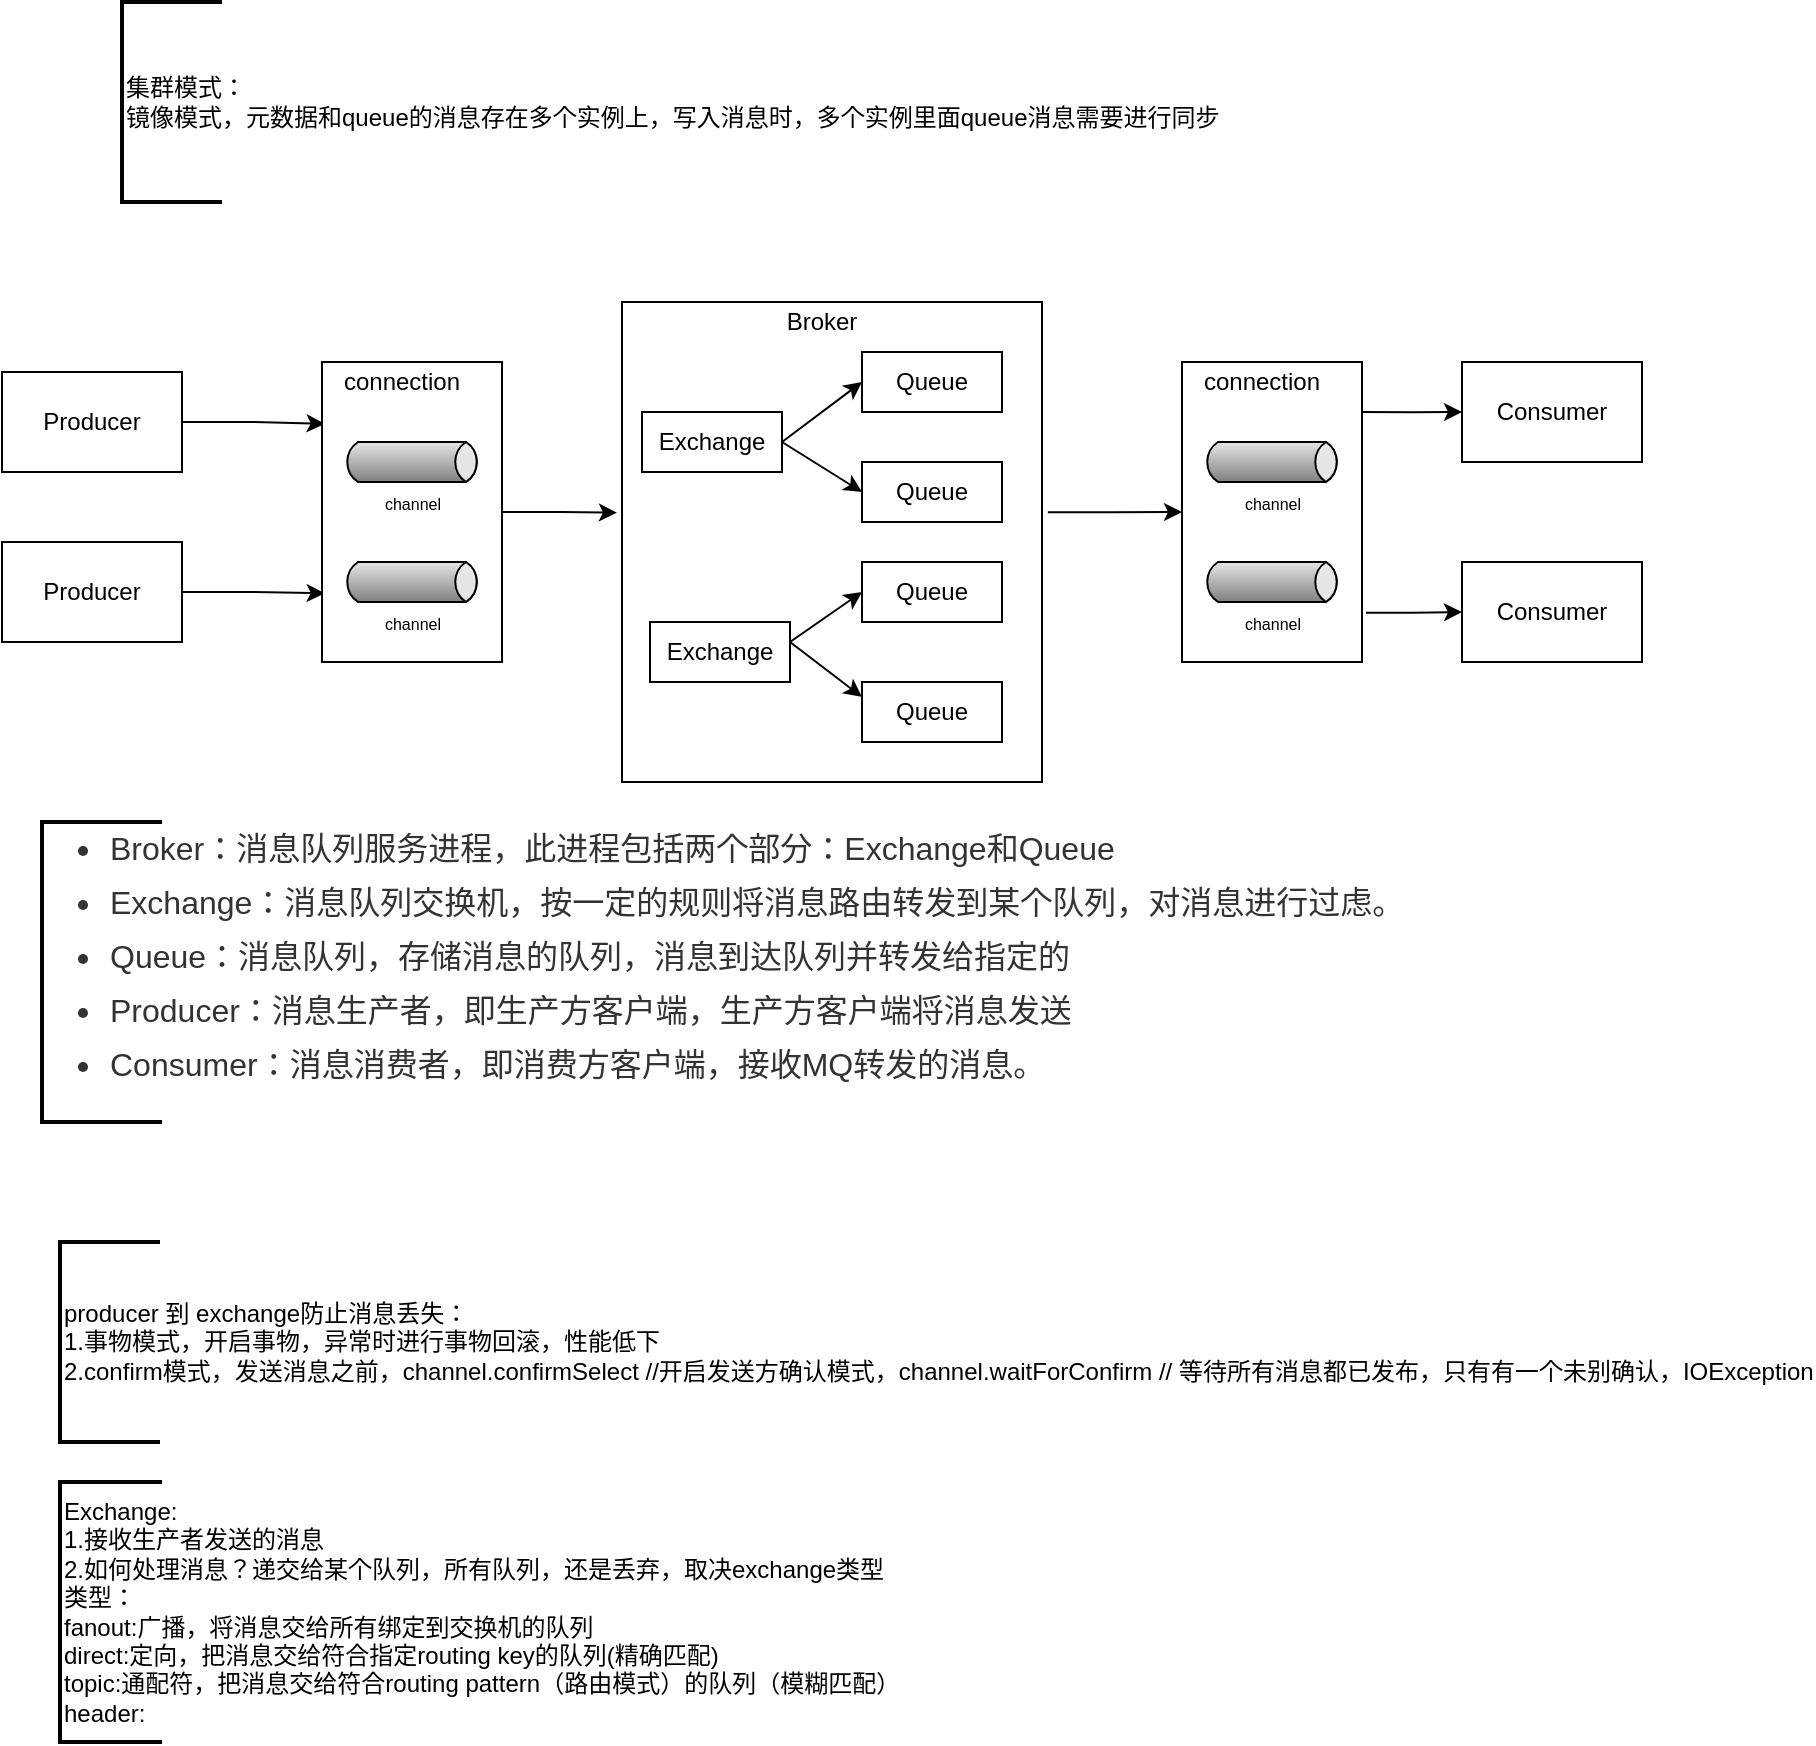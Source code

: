 <mxfile version="14.1.8" type="github">
  <diagram id="YkF_xr2YK-9CTUuaJ1Um" name="Page-1">
    <mxGraphModel dx="920" dy="552" grid="1" gridSize="10" guides="1" tooltips="1" connect="1" arrows="1" fold="1" page="1" pageScale="1" pageWidth="827" pageHeight="1169" math="0" shadow="0">
      <root>
        <mxCell id="0" />
        <mxCell id="1" parent="0" />
        <mxCell id="eu5U1hnf9LweZi0uD29D-2" value="集群模式：&lt;br&gt;镜像模式，元数据和queue的消息存在多个实例上，写入消息时，多个实例里面queue消息需要进行同步" style="strokeWidth=2;html=1;shape=mxgraph.flowchart.annotation_1;align=left;pointerEvents=1;" vertex="1" parent="1">
          <mxGeometry x="80" y="230" width="50" height="100" as="geometry" />
        </mxCell>
        <mxCell id="eu5U1hnf9LweZi0uD29D-32" style="edgeStyle=orthogonalEdgeStyle;rounded=0;orthogonalLoop=1;jettySize=auto;html=1;entryX=0.015;entryY=0.206;entryDx=0;entryDy=0;entryPerimeter=0;" edge="1" parent="1" source="eu5U1hnf9LweZi0uD29D-5" target="eu5U1hnf9LweZi0uD29D-9">
          <mxGeometry relative="1" as="geometry" />
        </mxCell>
        <mxCell id="eu5U1hnf9LweZi0uD29D-5" value="Producer" style="rounded=0;whiteSpace=wrap;html=1;" vertex="1" parent="1">
          <mxGeometry x="20" y="415" width="90" height="50" as="geometry" />
        </mxCell>
        <mxCell id="eu5U1hnf9LweZi0uD29D-33" style="edgeStyle=orthogonalEdgeStyle;rounded=0;orthogonalLoop=1;jettySize=auto;html=1;entryX=0.015;entryY=0.771;entryDx=0;entryDy=0;entryPerimeter=0;" edge="1" parent="1" source="eu5U1hnf9LweZi0uD29D-6" target="eu5U1hnf9LweZi0uD29D-9">
          <mxGeometry relative="1" as="geometry" />
        </mxCell>
        <mxCell id="eu5U1hnf9LweZi0uD29D-6" value="Producer" style="rounded=0;whiteSpace=wrap;html=1;" vertex="1" parent="1">
          <mxGeometry x="20" y="500" width="90" height="50" as="geometry" />
        </mxCell>
        <mxCell id="eu5U1hnf9LweZi0uD29D-34" value="" style="edgeStyle=orthogonalEdgeStyle;rounded=0;orthogonalLoop=1;jettySize=auto;html=1;entryX=-0.012;entryY=0.439;entryDx=0;entryDy=0;entryPerimeter=0;" edge="1" parent="1" source="eu5U1hnf9LweZi0uD29D-9" target="eu5U1hnf9LweZi0uD29D-14">
          <mxGeometry relative="1" as="geometry">
            <mxPoint x="320" y="485" as="targetPoint" />
          </mxGeometry>
        </mxCell>
        <mxCell id="eu5U1hnf9LweZi0uD29D-9" value="" style="rounded=0;whiteSpace=wrap;html=1;" vertex="1" parent="1">
          <mxGeometry x="180" y="410" width="90" height="150" as="geometry" />
        </mxCell>
        <mxCell id="eu5U1hnf9LweZi0uD29D-11" value="channel" style="strokeWidth=1;outlineConnect=0;dashed=0;align=center;html=1;fontSize=8;shape=mxgraph.eip.messageChannel;verticalLabelPosition=bottom;labelBackgroundColor=#ffffff;verticalAlign=top;" vertex="1" parent="1">
          <mxGeometry x="190" y="450" width="70" height="20" as="geometry" />
        </mxCell>
        <mxCell id="eu5U1hnf9LweZi0uD29D-13" value="channel" style="strokeWidth=1;outlineConnect=0;dashed=0;align=center;html=1;fontSize=8;shape=mxgraph.eip.messageChannel;verticalLabelPosition=bottom;labelBackgroundColor=#ffffff;verticalAlign=top;" vertex="1" parent="1">
          <mxGeometry x="190" y="510" width="70" height="20" as="geometry" />
        </mxCell>
        <mxCell id="eu5U1hnf9LweZi0uD29D-40" style="edgeStyle=orthogonalEdgeStyle;rounded=0;orthogonalLoop=1;jettySize=auto;html=1;exitX=1.014;exitY=0.438;exitDx=0;exitDy=0;exitPerimeter=0;" edge="1" parent="1" source="eu5U1hnf9LweZi0uD29D-14" target="eu5U1hnf9LweZi0uD29D-26">
          <mxGeometry relative="1" as="geometry" />
        </mxCell>
        <mxCell id="eu5U1hnf9LweZi0uD29D-14" value="" style="rounded=0;whiteSpace=wrap;html=1;" vertex="1" parent="1">
          <mxGeometry x="330" y="380" width="210" height="240" as="geometry" />
        </mxCell>
        <mxCell id="eu5U1hnf9LweZi0uD29D-16" value="Broker&lt;br&gt;" style="text;html=1;strokeColor=none;fillColor=none;align=center;verticalAlign=middle;whiteSpace=wrap;rounded=0;" vertex="1" parent="1">
          <mxGeometry x="410" y="380" width="40" height="20" as="geometry" />
        </mxCell>
        <mxCell id="eu5U1hnf9LweZi0uD29D-17" value="Exchange" style="rounded=0;whiteSpace=wrap;html=1;" vertex="1" parent="1">
          <mxGeometry x="340" y="435" width="70" height="30" as="geometry" />
        </mxCell>
        <mxCell id="eu5U1hnf9LweZi0uD29D-18" value="Exchange" style="rounded=0;whiteSpace=wrap;html=1;" vertex="1" parent="1">
          <mxGeometry x="344" y="540" width="70" height="30" as="geometry" />
        </mxCell>
        <mxCell id="eu5U1hnf9LweZi0uD29D-19" value="Queue" style="rounded=0;whiteSpace=wrap;html=1;" vertex="1" parent="1">
          <mxGeometry x="450" y="405" width="70" height="30" as="geometry" />
        </mxCell>
        <mxCell id="eu5U1hnf9LweZi0uD29D-20" value="Queue" style="rounded=0;whiteSpace=wrap;html=1;" vertex="1" parent="1">
          <mxGeometry x="450" y="460" width="70" height="30" as="geometry" />
        </mxCell>
        <mxCell id="eu5U1hnf9LweZi0uD29D-21" value="Queue" style="rounded=0;whiteSpace=wrap;html=1;" vertex="1" parent="1">
          <mxGeometry x="450" y="510" width="70" height="30" as="geometry" />
        </mxCell>
        <mxCell id="eu5U1hnf9LweZi0uD29D-22" value="Queue" style="rounded=0;whiteSpace=wrap;html=1;" vertex="1" parent="1">
          <mxGeometry x="450" y="570" width="70" height="30" as="geometry" />
        </mxCell>
        <mxCell id="eu5U1hnf9LweZi0uD29D-23" value="connection" style="text;html=1;strokeColor=none;fillColor=none;align=center;verticalAlign=middle;whiteSpace=wrap;rounded=0;" vertex="1" parent="1">
          <mxGeometry x="200" y="410" width="40" height="20" as="geometry" />
        </mxCell>
        <mxCell id="eu5U1hnf9LweZi0uD29D-41" style="edgeStyle=orthogonalEdgeStyle;rounded=0;orthogonalLoop=1;jettySize=auto;html=1;entryX=0;entryY=0.5;entryDx=0;entryDy=0;exitX=1;exitY=0.167;exitDx=0;exitDy=0;exitPerimeter=0;" edge="1" parent="1" source="eu5U1hnf9LweZi0uD29D-26" target="eu5U1hnf9LweZi0uD29D-30">
          <mxGeometry relative="1" as="geometry" />
        </mxCell>
        <mxCell id="eu5U1hnf9LweZi0uD29D-42" style="edgeStyle=orthogonalEdgeStyle;rounded=0;orthogonalLoop=1;jettySize=auto;html=1;exitX=1.022;exitY=0.836;exitDx=0;exitDy=0;exitPerimeter=0;" edge="1" parent="1" source="eu5U1hnf9LweZi0uD29D-26" target="eu5U1hnf9LweZi0uD29D-31">
          <mxGeometry relative="1" as="geometry" />
        </mxCell>
        <mxCell id="eu5U1hnf9LweZi0uD29D-26" value="" style="rounded=0;whiteSpace=wrap;html=1;" vertex="1" parent="1">
          <mxGeometry x="610" y="410" width="90" height="150" as="geometry" />
        </mxCell>
        <mxCell id="eu5U1hnf9LweZi0uD29D-27" value="channel" style="strokeWidth=1;outlineConnect=0;dashed=0;align=center;html=1;fontSize=8;shape=mxgraph.eip.messageChannel;verticalLabelPosition=bottom;labelBackgroundColor=#ffffff;verticalAlign=top;" vertex="1" parent="1">
          <mxGeometry x="620" y="450" width="70" height="20" as="geometry" />
        </mxCell>
        <mxCell id="eu5U1hnf9LweZi0uD29D-28" value="channel" style="strokeWidth=1;outlineConnect=0;dashed=0;align=center;html=1;fontSize=8;shape=mxgraph.eip.messageChannel;verticalLabelPosition=bottom;labelBackgroundColor=#ffffff;verticalAlign=top;" vertex="1" parent="1">
          <mxGeometry x="620" y="510" width="70" height="20" as="geometry" />
        </mxCell>
        <mxCell id="eu5U1hnf9LweZi0uD29D-29" value="connection" style="text;html=1;strokeColor=none;fillColor=none;align=center;verticalAlign=middle;whiteSpace=wrap;rounded=0;" vertex="1" parent="1">
          <mxGeometry x="630" y="410" width="40" height="20" as="geometry" />
        </mxCell>
        <mxCell id="eu5U1hnf9LweZi0uD29D-30" value="Consumer" style="rounded=0;whiteSpace=wrap;html=1;" vertex="1" parent="1">
          <mxGeometry x="750" y="410" width="90" height="50" as="geometry" />
        </mxCell>
        <mxCell id="eu5U1hnf9LweZi0uD29D-31" value="Consumer" style="rounded=0;whiteSpace=wrap;html=1;" vertex="1" parent="1">
          <mxGeometry x="750" y="510" width="90" height="50" as="geometry" />
        </mxCell>
        <mxCell id="eu5U1hnf9LweZi0uD29D-36" value="" style="endArrow=classic;html=1;exitX=1;exitY=0.5;exitDx=0;exitDy=0;entryX=0;entryY=0.5;entryDx=0;entryDy=0;" edge="1" parent="1" source="eu5U1hnf9LweZi0uD29D-17" target="eu5U1hnf9LweZi0uD29D-19">
          <mxGeometry width="50" height="50" relative="1" as="geometry">
            <mxPoint x="420" y="470" as="sourcePoint" />
            <mxPoint x="470" y="420" as="targetPoint" />
          </mxGeometry>
        </mxCell>
        <mxCell id="eu5U1hnf9LweZi0uD29D-37" value="" style="endArrow=classic;html=1;exitX=1;exitY=0.5;exitDx=0;exitDy=0;entryX=0;entryY=0.5;entryDx=0;entryDy=0;" edge="1" parent="1" source="eu5U1hnf9LweZi0uD29D-17" target="eu5U1hnf9LweZi0uD29D-20">
          <mxGeometry width="50" height="50" relative="1" as="geometry">
            <mxPoint x="420" y="460" as="sourcePoint" />
            <mxPoint x="460" y="430" as="targetPoint" />
          </mxGeometry>
        </mxCell>
        <mxCell id="eu5U1hnf9LweZi0uD29D-38" value="" style="endArrow=classic;html=1;exitX=1;exitY=0.5;exitDx=0;exitDy=0;entryX=0;entryY=0.5;entryDx=0;entryDy=0;" edge="1" parent="1" target="eu5U1hnf9LweZi0uD29D-21">
          <mxGeometry width="50" height="50" relative="1" as="geometry">
            <mxPoint x="414" y="550" as="sourcePoint" />
            <mxPoint x="447" y="522" as="targetPoint" />
          </mxGeometry>
        </mxCell>
        <mxCell id="eu5U1hnf9LweZi0uD29D-39" value="" style="endArrow=classic;html=1;exitX=1;exitY=0.5;exitDx=0;exitDy=0;entryX=0;entryY=0.25;entryDx=0;entryDy=0;" edge="1" parent="1" target="eu5U1hnf9LweZi0uD29D-22">
          <mxGeometry width="50" height="50" relative="1" as="geometry">
            <mxPoint x="414" y="550" as="sourcePoint" />
            <mxPoint x="454" y="575" as="targetPoint" />
          </mxGeometry>
        </mxCell>
        <mxCell id="eu5U1hnf9LweZi0uD29D-43" value="&lt;ul style=&quot;box-sizing: border-box ; outline: 0px ; margin: 0px 0px 24px ; padding: 0px ; list-style: none ; font-size: 16px ; overflow-wrap: break-word ; color: rgb(51 , 51 , 51) ; font-family: , &amp;#34;sf ui text&amp;#34; , &amp;#34;arial&amp;#34; , &amp;#34;pingfang sc&amp;#34; , &amp;#34;hiragino sans gb&amp;#34; , &amp;#34;microsoft yahei&amp;#34; , &amp;#34;wenquanyi micro hei&amp;#34; , sans-serif , &amp;#34;simhei&amp;#34; , &amp;#34;simsun&amp;#34; ; background-color: rgb(255 , 255 , 255)&quot;&gt;&lt;li style=&quot;box-sizing: border-box ; outline: 0px ; margin: 8px 0px 0px 32px ; padding: 0px ; list-style: disc ; overflow-wrap: break-word&quot;&gt;&lt;span style=&quot;box-sizing: border-box ; outline: 0px ; margin: 0px ; padding: 0px ; overflow-wrap: break-word&quot;&gt;Broker&lt;/span&gt;&lt;span style=&quot;box-sizing: border-box ; outline: 0px ; margin: 0px ; padding: 0px ; overflow-wrap: break-word&quot;&gt;：消息队列服务进程，此进程包括两个部分：&lt;/span&gt;&lt;span style=&quot;box-sizing: border-box ; outline: 0px ; margin: 0px ; padding: 0px ; overflow-wrap: break-word&quot;&gt;Exchange&lt;/span&gt;&lt;span style=&quot;box-sizing: border-box ; outline: 0px ; margin: 0px ; padding: 0px ; overflow-wrap: break-word&quot;&gt;和&lt;/span&gt;&lt;span style=&quot;box-sizing: border-box ; outline: 0px ; margin: 0px ; padding: 0px ; overflow-wrap: break-word&quot;&gt;Queue&lt;/span&gt;&lt;/li&gt;&lt;li style=&quot;box-sizing: border-box ; outline: 0px ; margin: 8px 0px 0px 32px ; padding: 0px ; list-style: disc ; overflow-wrap: break-word&quot;&gt;&lt;span style=&quot;box-sizing: border-box ; outline: 0px ; margin: 0px ; padding: 0px ; overflow-wrap: break-word&quot;&gt;Exchange&lt;/span&gt;&lt;span style=&quot;box-sizing: border-box ; outline: 0px ; margin: 0px ; padding: 0px ; overflow-wrap: break-word&quot;&gt;：消息队列交换机，按一定的规则将消息路由转发到某个队列，对消息进行过虑。&lt;/span&gt;&lt;/li&gt;&lt;li style=&quot;box-sizing: border-box ; outline: 0px ; margin: 8px 0px 0px 32px ; padding: 0px ; list-style: disc ; overflow-wrap: break-word&quot;&gt;&lt;span style=&quot;box-sizing: border-box ; outline: 0px ; margin: 0px ; padding: 0px ; overflow-wrap: break-word&quot;&gt;Queue&lt;/span&gt;&lt;span style=&quot;box-sizing: border-box ; outline: 0px ; margin: 0px ; padding: 0px ; overflow-wrap: break-word&quot;&gt;：消息队列，存储消息的队列，消息到达队列并转发给指定的&lt;/span&gt;&lt;/li&gt;&lt;li style=&quot;box-sizing: border-box ; outline: 0px ; margin: 8px 0px 0px 32px ; padding: 0px ; list-style: disc ; overflow-wrap: break-word&quot;&gt;&lt;span style=&quot;box-sizing: border-box ; outline: 0px ; margin: 0px ; padding: 0px ; overflow-wrap: break-word&quot;&gt;Producer&lt;/span&gt;&lt;span style=&quot;box-sizing: border-box ; outline: 0px ; margin: 0px ; padding: 0px ; overflow-wrap: break-word&quot;&gt;：消息生产者，即生产方客户端，生产方客户端将消息发送&lt;/span&gt;&lt;/li&gt;&lt;li style=&quot;box-sizing: border-box ; outline: 0px ; margin: 8px 0px 0px 32px ; padding: 0px ; list-style: disc ; overflow-wrap: break-word&quot;&gt;&lt;span style=&quot;box-sizing: border-box ; outline: 0px ; margin: 0px ; padding: 0px ; overflow-wrap: break-word&quot;&gt;Consumer&lt;/span&gt;&lt;span style=&quot;box-sizing: border-box ; outline: 0px ; margin: 0px ; padding: 0px ; overflow-wrap: break-word&quot;&gt;：消息消费者，即消费方客户端，接收&lt;/span&gt;&lt;span style=&quot;box-sizing: border-box ; outline: 0px ; margin: 0px ; padding: 0px ; overflow-wrap: break-word&quot;&gt;MQ&lt;/span&gt;&lt;span style=&quot;box-sizing: border-box ; outline: 0px ; margin: 0px ; padding: 0px ; overflow-wrap: break-word&quot;&gt;转发的消息。&lt;/span&gt;&lt;/li&gt;&lt;/ul&gt;" style="strokeWidth=2;html=1;shape=mxgraph.flowchart.annotation_1;align=left;pointerEvents=1;" vertex="1" parent="1">
          <mxGeometry x="40" y="640" width="60" height="150" as="geometry" />
        </mxCell>
        <mxCell id="eu5U1hnf9LweZi0uD29D-44" value="producer 到 exchange防止消息丢失：&lt;br&gt;1.事物模式，开启事物，异常时进行事物回滚，性能低下&lt;br&gt;2.confirm模式，发送消息之前，channel.confirmSelect //开启发送方确认模式，channel.waitForConfirm // 等待所有消息都已发布，只有有一个未别确认，IOException" style="strokeWidth=2;html=1;shape=mxgraph.flowchart.annotation_1;align=left;pointerEvents=1;" vertex="1" parent="1">
          <mxGeometry x="49" y="850" width="50" height="100" as="geometry" />
        </mxCell>
        <mxCell id="eu5U1hnf9LweZi0uD29D-45" value="Exchange:&lt;br&gt;1.接收生产者发送的消息&lt;br&gt;2.如何处理消息？递交给某个队列，所有队列，还是丢弃，取决exchange类型&lt;br&gt;类型：&lt;br&gt;fanout:广播，将消息交给所有绑定到交换机的队列&lt;br&gt;direct:定向，把消息交给符合指定routing key的队列(精确匹配)&lt;br&gt;topic:通配符，把消息交给符合routing pattern（路由模式）的队列（模糊匹配）&lt;br&gt;header:" style="strokeWidth=2;html=1;shape=mxgraph.flowchart.annotation_1;align=left;pointerEvents=1;" vertex="1" parent="1">
          <mxGeometry x="49" y="970" width="51" height="130" as="geometry" />
        </mxCell>
      </root>
    </mxGraphModel>
  </diagram>
</mxfile>
